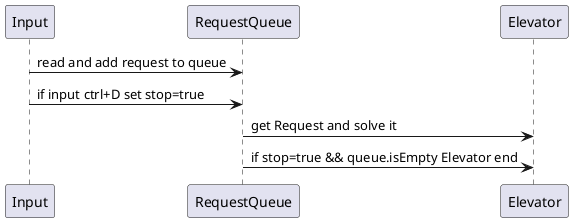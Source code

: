 @startuml
       Input -> RequestQueue: read and add request to queue
       Input -> RequestQueue: if input ctrl+D set stop=true
       RequestQueue -> Elevator: get Request and solve it
       RequestQueue -> Elevator: if stop=true && queue.isEmpty Elevator end
@enduml
